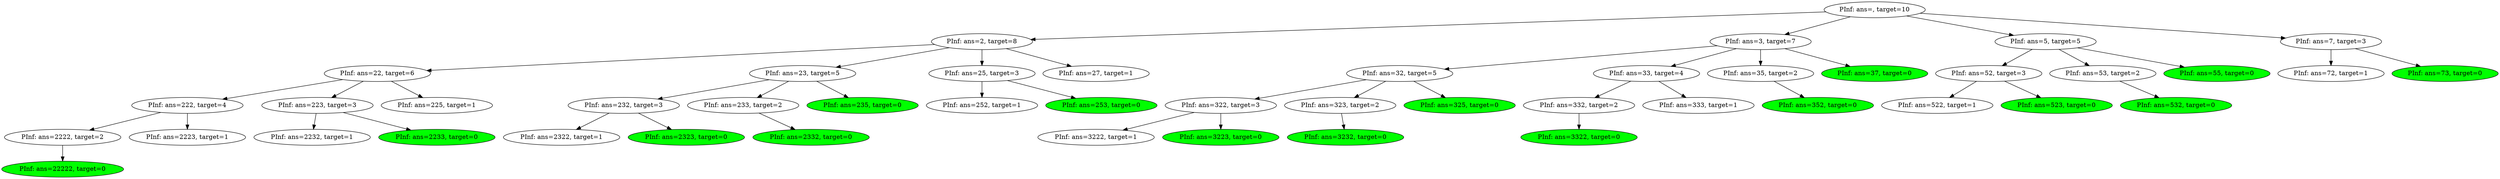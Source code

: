 digraph G {
Node0 [label="PInf: ans=, target=10"];
Node1 [label="PInf: ans=2, target=8"];
Node2 [label="PInf: ans=22, target=6"];
Node3 [label="PInf: ans=222, target=4"];
Node4 [label="PInf: ans=2222, target=2"];
Node5 [label="PInf: ans=22222, target=0"];
Node5 [style=filled, fillcolor=green];
Node4 -> Node5;
Node3 -> Node4;
Node6 [label="PInf: ans=2223, target=1"];
Node3 -> Node6;
Node2 -> Node3;
Node7 [label="PInf: ans=223, target=3"];
Node8 [label="PInf: ans=2232, target=1"];
Node7 -> Node8;
Node9 [label="PInf: ans=2233, target=0"];
Node9 [style=filled, fillcolor=green];
Node7 -> Node9;
Node2 -> Node7;
Node10 [label="PInf: ans=225, target=1"];
Node2 -> Node10;
Node1 -> Node2;
Node11 [label="PInf: ans=23, target=5"];
Node12 [label="PInf: ans=232, target=3"];
Node13 [label="PInf: ans=2322, target=1"];
Node12 -> Node13;
Node14 [label="PInf: ans=2323, target=0"];
Node14 [style=filled, fillcolor=green];
Node12 -> Node14;
Node11 -> Node12;
Node15 [label="PInf: ans=233, target=2"];
Node16 [label="PInf: ans=2332, target=0"];
Node16 [style=filled, fillcolor=green];
Node15 -> Node16;
Node11 -> Node15;
Node17 [label="PInf: ans=235, target=0"];
Node17 [style=filled, fillcolor=green];
Node11 -> Node17;
Node1 -> Node11;
Node18 [label="PInf: ans=25, target=3"];
Node19 [label="PInf: ans=252, target=1"];
Node18 -> Node19;
Node20 [label="PInf: ans=253, target=0"];
Node20 [style=filled, fillcolor=green];
Node18 -> Node20;
Node1 -> Node18;
Node21 [label="PInf: ans=27, target=1"];
Node1 -> Node21;
Node0 -> Node1;
Node22 [label="PInf: ans=3, target=7"];
Node23 [label="PInf: ans=32, target=5"];
Node24 [label="PInf: ans=322, target=3"];
Node25 [label="PInf: ans=3222, target=1"];
Node24 -> Node25;
Node26 [label="PInf: ans=3223, target=0"];
Node26 [style=filled, fillcolor=green];
Node24 -> Node26;
Node23 -> Node24;
Node27 [label="PInf: ans=323, target=2"];
Node28 [label="PInf: ans=3232, target=0"];
Node28 [style=filled, fillcolor=green];
Node27 -> Node28;
Node23 -> Node27;
Node29 [label="PInf: ans=325, target=0"];
Node29 [style=filled, fillcolor=green];
Node23 -> Node29;
Node22 -> Node23;
Node30 [label="PInf: ans=33, target=4"];
Node31 [label="PInf: ans=332, target=2"];
Node32 [label="PInf: ans=3322, target=0"];
Node32 [style=filled, fillcolor=green];
Node31 -> Node32;
Node30 -> Node31;
Node33 [label="PInf: ans=333, target=1"];
Node30 -> Node33;
Node22 -> Node30;
Node34 [label="PInf: ans=35, target=2"];
Node35 [label="PInf: ans=352, target=0"];
Node35 [style=filled, fillcolor=green];
Node34 -> Node35;
Node22 -> Node34;
Node36 [label="PInf: ans=37, target=0"];
Node36 [style=filled, fillcolor=green];
Node22 -> Node36;
Node0 -> Node22;
Node37 [label="PInf: ans=5, target=5"];
Node38 [label="PInf: ans=52, target=3"];
Node39 [label="PInf: ans=522, target=1"];
Node38 -> Node39;
Node40 [label="PInf: ans=523, target=0"];
Node40 [style=filled, fillcolor=green];
Node38 -> Node40;
Node37 -> Node38;
Node41 [label="PInf: ans=53, target=2"];
Node42 [label="PInf: ans=532, target=0"];
Node42 [style=filled, fillcolor=green];
Node41 -> Node42;
Node37 -> Node41;
Node43 [label="PInf: ans=55, target=0"];
Node43 [style=filled, fillcolor=green];
Node37 -> Node43;
Node0 -> Node37;
Node44 [label="PInf: ans=7, target=3"];
Node45 [label="PInf: ans=72, target=1"];
Node44 -> Node45;
Node46 [label="PInf: ans=73, target=0"];
Node46 [style=filled, fillcolor=green];
Node44 -> Node46;
Node0 -> Node44;
}